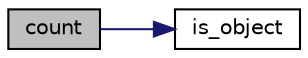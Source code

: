 digraph "count"
{
 // LATEX_PDF_SIZE
  edge [fontname="Helvetica",fontsize="10",labelfontname="Helvetica",labelfontsize="10"];
  node [fontname="Helvetica",fontsize="10",shape=record];
  rankdir="LR";
  Node1 [label="count",height=0.2,width=0.4,color="black", fillcolor="grey75", style="filled", fontcolor="black",tooltip="returns the number of occurrences of a key in a JSON object"];
  Node1 -> Node2 [color="midnightblue",fontsize="10",style="solid",fontname="Helvetica"];
  Node2 [label="is_object",height=0.2,width=0.4,color="black", fillcolor="white", style="filled",URL="$classnlohmann_1_1basic__json.html#ad6a2a9425ea3806424417c2e7dcdbc01",tooltip="return whether value is an object"];
}
